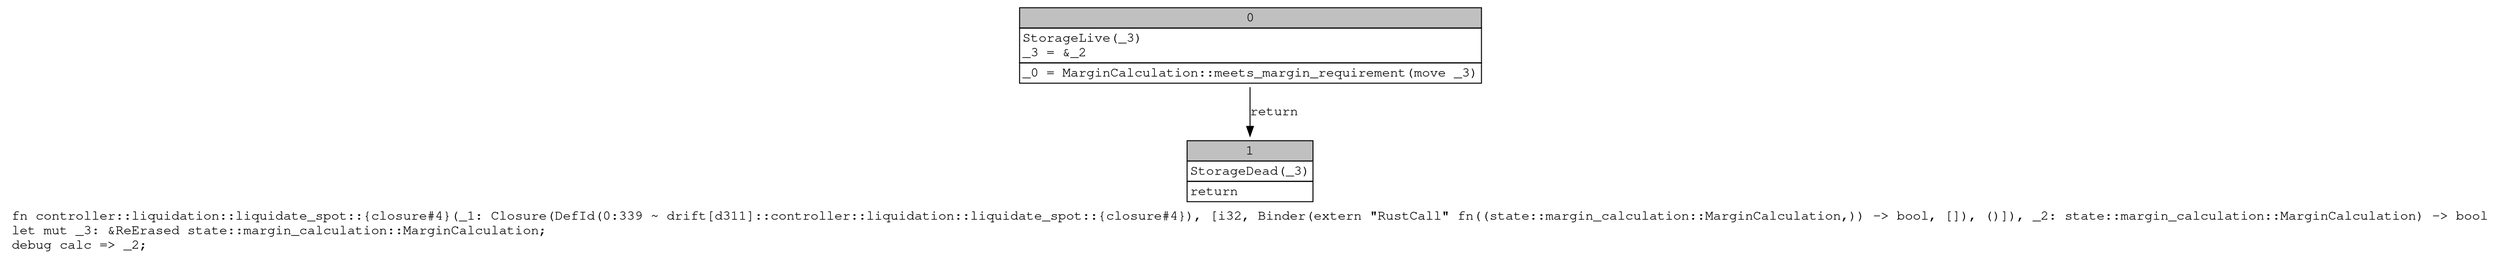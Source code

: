 digraph Mir_0_339 {
    graph [fontname="Courier, monospace"];
    node [fontname="Courier, monospace"];
    edge [fontname="Courier, monospace"];
    label=<fn controller::liquidation::liquidate_spot::{closure#4}(_1: Closure(DefId(0:339 ~ drift[d311]::controller::liquidation::liquidate_spot::{closure#4}), [i32, Binder(extern &quot;RustCall&quot; fn((state::margin_calculation::MarginCalculation,)) -&gt; bool, []), ()]), _2: state::margin_calculation::MarginCalculation) -&gt; bool<br align="left"/>let mut _3: &amp;ReErased state::margin_calculation::MarginCalculation;<br align="left"/>debug calc =&gt; _2;<br align="left"/>>;
    bb0__0_339 [shape="none", label=<<table border="0" cellborder="1" cellspacing="0"><tr><td bgcolor="gray" align="center" colspan="1">0</td></tr><tr><td align="left" balign="left">StorageLive(_3)<br/>_3 = &amp;_2<br/></td></tr><tr><td align="left">_0 = MarginCalculation::meets_margin_requirement(move _3)</td></tr></table>>];
    bb1__0_339 [shape="none", label=<<table border="0" cellborder="1" cellspacing="0"><tr><td bgcolor="gray" align="center" colspan="1">1</td></tr><tr><td align="left" balign="left">StorageDead(_3)<br/></td></tr><tr><td align="left">return</td></tr></table>>];
    bb0__0_339 -> bb1__0_339 [label="return"];
}
